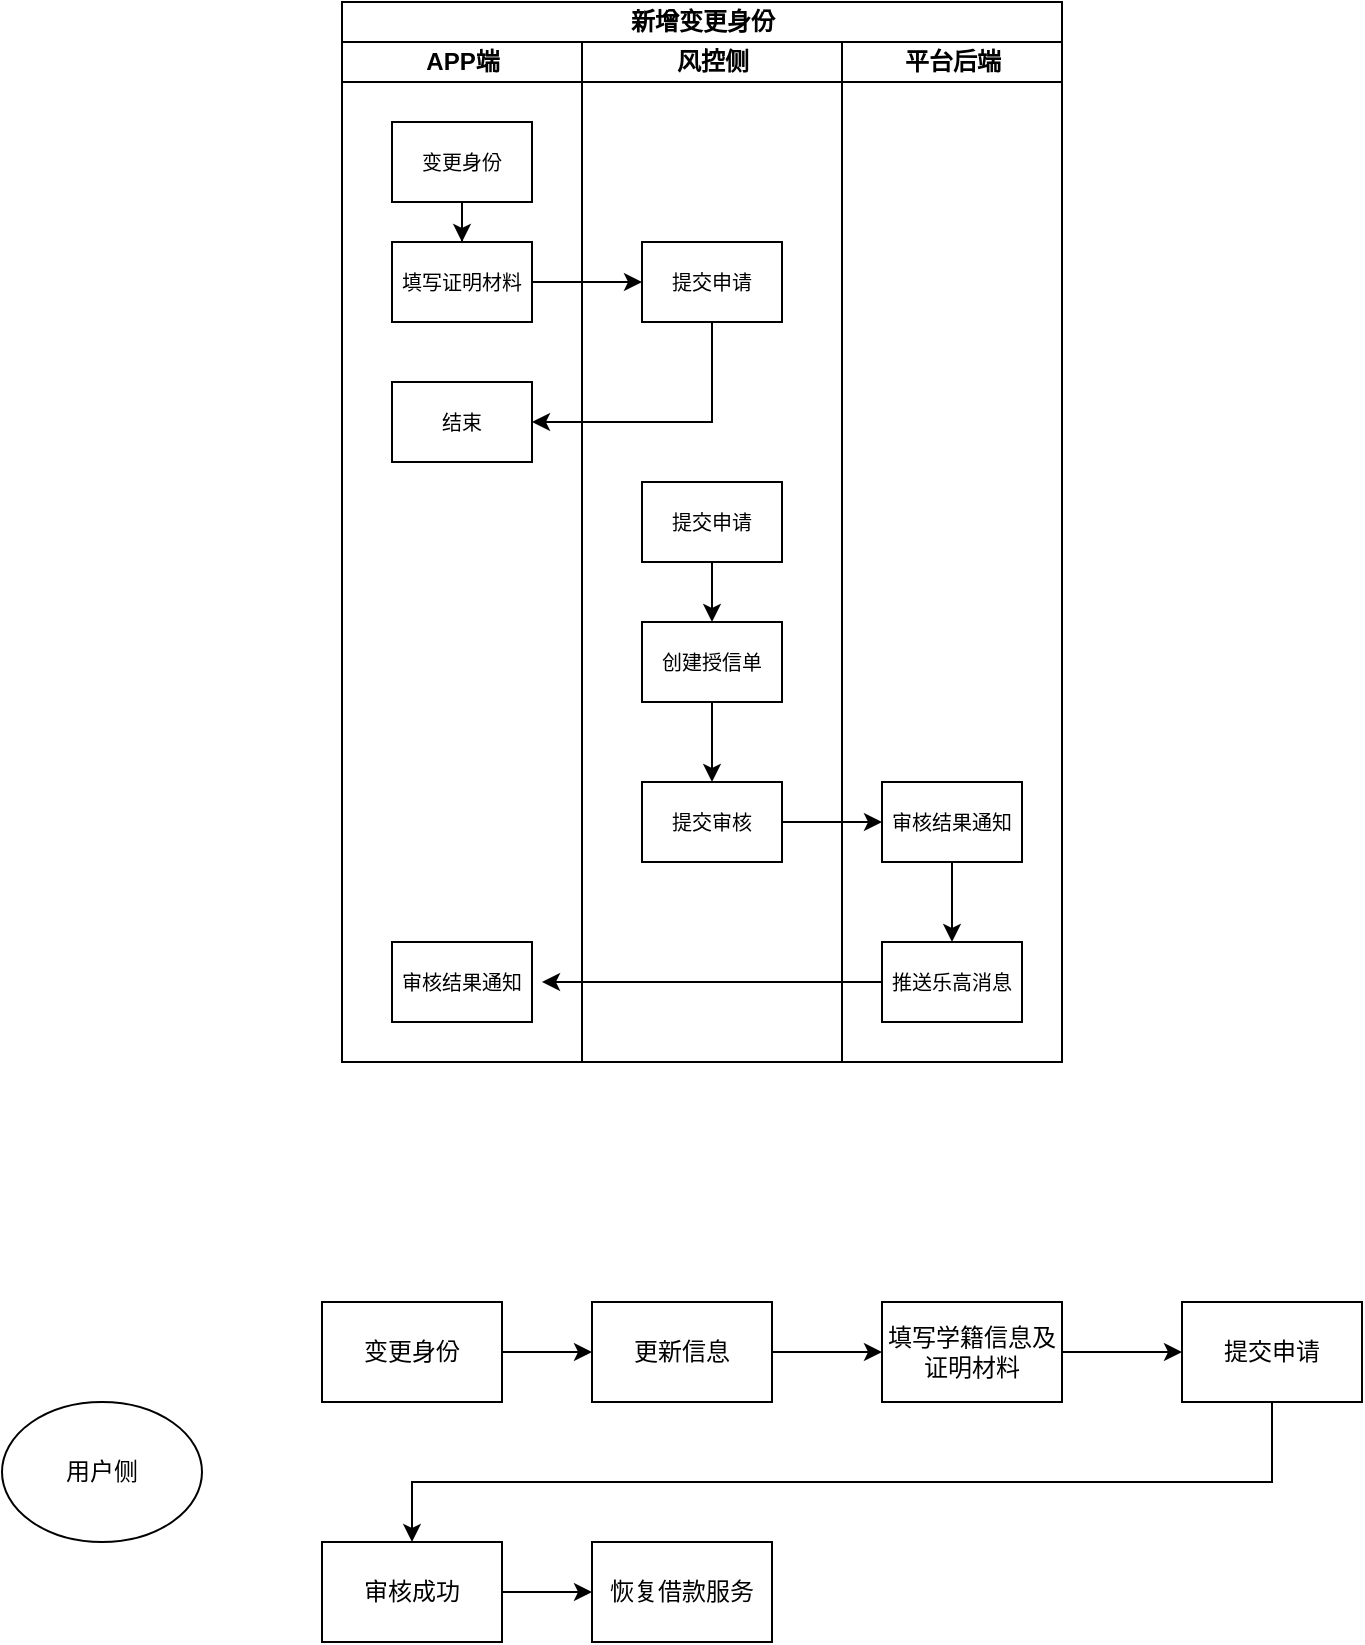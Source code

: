 <mxfile version="14.1.2" type="github">
  <diagram id="W_Dj9nNZkwWLm2G_5nTP" name="Page-1">
    <mxGraphModel dx="972" dy="527" grid="1" gridSize="10" guides="1" tooltips="1" connect="1" arrows="1" fold="1" page="1" pageScale="1" pageWidth="827" pageHeight="1169" math="0" shadow="0">
      <root>
        <mxCell id="0" />
        <mxCell id="1" parent="0" />
        <mxCell id="OQnmP0kCRPwSxv2MxFwa-1" value="新增变更身份" style="swimlane;html=1;childLayout=stackLayout;resizeParent=1;resizeParentMax=0;startSize=20;" vertex="1" parent="1">
          <mxGeometry x="250" y="150" width="360" height="530" as="geometry" />
        </mxCell>
        <mxCell id="OQnmP0kCRPwSxv2MxFwa-2" value="APP端" style="swimlane;html=1;startSize=20;" vertex="1" parent="OQnmP0kCRPwSxv2MxFwa-1">
          <mxGeometry y="20" width="120" height="510" as="geometry" />
        </mxCell>
        <mxCell id="OQnmP0kCRPwSxv2MxFwa-24" style="edgeStyle=orthogonalEdgeStyle;rounded=0;orthogonalLoop=1;jettySize=auto;html=1;entryX=0.5;entryY=0;entryDx=0;entryDy=0;" edge="1" parent="OQnmP0kCRPwSxv2MxFwa-2" source="OQnmP0kCRPwSxv2MxFwa-21" target="OQnmP0kCRPwSxv2MxFwa-29">
          <mxGeometry relative="1" as="geometry">
            <mxPoint x="60" y="120.0" as="targetPoint" />
          </mxGeometry>
        </mxCell>
        <mxCell id="OQnmP0kCRPwSxv2MxFwa-21" value="&lt;font style=&quot;font-size: 10px&quot;&gt;变更身份&lt;/font&gt;" style="rounded=0;whiteSpace=wrap;html=1;" vertex="1" parent="OQnmP0kCRPwSxv2MxFwa-2">
          <mxGeometry x="25" y="40" width="70" height="40" as="geometry" />
        </mxCell>
        <mxCell id="OQnmP0kCRPwSxv2MxFwa-29" value="&lt;font style=&quot;font-size: 10px&quot;&gt;填写证明材料&lt;/font&gt;" style="rounded=0;whiteSpace=wrap;html=1;" vertex="1" parent="OQnmP0kCRPwSxv2MxFwa-2">
          <mxGeometry x="25" y="100" width="70" height="40" as="geometry" />
        </mxCell>
        <mxCell id="OQnmP0kCRPwSxv2MxFwa-37" value="&lt;font style=&quot;font-size: 10px&quot;&gt;审核结果通知&lt;/font&gt;" style="rounded=0;whiteSpace=wrap;html=1;" vertex="1" parent="OQnmP0kCRPwSxv2MxFwa-2">
          <mxGeometry x="25" y="450" width="70" height="40" as="geometry" />
        </mxCell>
        <mxCell id="OQnmP0kCRPwSxv2MxFwa-55" value="&lt;font style=&quot;font-size: 10px&quot;&gt;结束&lt;/font&gt;" style="rounded=0;whiteSpace=wrap;html=1;" vertex="1" parent="OQnmP0kCRPwSxv2MxFwa-2">
          <mxGeometry x="25" y="170" width="70" height="40" as="geometry" />
        </mxCell>
        <mxCell id="OQnmP0kCRPwSxv2MxFwa-39" style="edgeStyle=orthogonalEdgeStyle;rounded=0;orthogonalLoop=1;jettySize=auto;html=1;entryX=0;entryY=0.5;entryDx=0;entryDy=0;" edge="1" parent="OQnmP0kCRPwSxv2MxFwa-1" source="OQnmP0kCRPwSxv2MxFwa-34" target="OQnmP0kCRPwSxv2MxFwa-36">
          <mxGeometry relative="1" as="geometry" />
        </mxCell>
        <mxCell id="OQnmP0kCRPwSxv2MxFwa-3" value="风控侧" style="swimlane;html=1;startSize=20;" vertex="1" parent="OQnmP0kCRPwSxv2MxFwa-1">
          <mxGeometry x="120" y="20" width="130" height="510" as="geometry" />
        </mxCell>
        <mxCell id="OQnmP0kCRPwSxv2MxFwa-33" style="edgeStyle=orthogonalEdgeStyle;rounded=0;orthogonalLoop=1;jettySize=auto;html=1;entryX=0.5;entryY=0;entryDx=0;entryDy=0;" edge="1" parent="OQnmP0kCRPwSxv2MxFwa-3" source="OQnmP0kCRPwSxv2MxFwa-30" target="OQnmP0kCRPwSxv2MxFwa-32">
          <mxGeometry relative="1" as="geometry" />
        </mxCell>
        <mxCell id="OQnmP0kCRPwSxv2MxFwa-30" value="&lt;font style=&quot;font-size: 10px&quot;&gt;提交申请&lt;/font&gt;" style="rounded=0;whiteSpace=wrap;html=1;" vertex="1" parent="OQnmP0kCRPwSxv2MxFwa-3">
          <mxGeometry x="30" y="220" width="70" height="40" as="geometry" />
        </mxCell>
        <mxCell id="OQnmP0kCRPwSxv2MxFwa-35" style="edgeStyle=orthogonalEdgeStyle;rounded=0;orthogonalLoop=1;jettySize=auto;html=1;entryX=0.5;entryY=0;entryDx=0;entryDy=0;" edge="1" parent="OQnmP0kCRPwSxv2MxFwa-3" source="OQnmP0kCRPwSxv2MxFwa-32" target="OQnmP0kCRPwSxv2MxFwa-34">
          <mxGeometry relative="1" as="geometry" />
        </mxCell>
        <mxCell id="OQnmP0kCRPwSxv2MxFwa-32" value="&lt;font style=&quot;font-size: 10px&quot;&gt;创建授信单&lt;/font&gt;" style="rounded=0;whiteSpace=wrap;html=1;" vertex="1" parent="OQnmP0kCRPwSxv2MxFwa-3">
          <mxGeometry x="30" y="290" width="70" height="40" as="geometry" />
        </mxCell>
        <mxCell id="OQnmP0kCRPwSxv2MxFwa-34" value="&lt;font style=&quot;font-size: 10px&quot;&gt;提交审核&lt;/font&gt;" style="rounded=0;whiteSpace=wrap;html=1;" vertex="1" parent="OQnmP0kCRPwSxv2MxFwa-3">
          <mxGeometry x="30" y="370" width="70" height="40" as="geometry" />
        </mxCell>
        <mxCell id="OQnmP0kCRPwSxv2MxFwa-44" value="&lt;font style=&quot;font-size: 10px&quot;&gt;提交申请&lt;/font&gt;" style="rounded=0;whiteSpace=wrap;html=1;" vertex="1" parent="OQnmP0kCRPwSxv2MxFwa-3">
          <mxGeometry x="30" y="100" width="70" height="40" as="geometry" />
        </mxCell>
        <mxCell id="OQnmP0kCRPwSxv2MxFwa-4" value="平台后端" style="swimlane;html=1;startSize=20;strokeWidth=1;" vertex="1" parent="OQnmP0kCRPwSxv2MxFwa-1">
          <mxGeometry x="250" y="20" width="110" height="510" as="geometry" />
        </mxCell>
        <mxCell id="OQnmP0kCRPwSxv2MxFwa-48" style="edgeStyle=orthogonalEdgeStyle;rounded=0;orthogonalLoop=1;jettySize=auto;html=1;entryX=0.5;entryY=0;entryDx=0;entryDy=0;" edge="1" parent="OQnmP0kCRPwSxv2MxFwa-4" source="OQnmP0kCRPwSxv2MxFwa-36" target="OQnmP0kCRPwSxv2MxFwa-42">
          <mxGeometry relative="1" as="geometry" />
        </mxCell>
        <mxCell id="OQnmP0kCRPwSxv2MxFwa-36" value="&lt;font style=&quot;font-size: 10px&quot;&gt;审核结果通知&lt;/font&gt;" style="rounded=0;whiteSpace=wrap;html=1;" vertex="1" parent="OQnmP0kCRPwSxv2MxFwa-4">
          <mxGeometry x="20" y="370" width="70" height="40" as="geometry" />
        </mxCell>
        <mxCell id="OQnmP0kCRPwSxv2MxFwa-42" value="&lt;font style=&quot;font-size: 10px&quot;&gt;推送乐高消息&lt;/font&gt;" style="rounded=0;whiteSpace=wrap;html=1;" vertex="1" parent="OQnmP0kCRPwSxv2MxFwa-4">
          <mxGeometry x="20" y="450" width="70" height="40" as="geometry" />
        </mxCell>
        <mxCell id="OQnmP0kCRPwSxv2MxFwa-47" style="edgeStyle=orthogonalEdgeStyle;rounded=0;orthogonalLoop=1;jettySize=auto;html=1;entryX=0;entryY=0.5;entryDx=0;entryDy=0;" edge="1" parent="OQnmP0kCRPwSxv2MxFwa-1" source="OQnmP0kCRPwSxv2MxFwa-29" target="OQnmP0kCRPwSxv2MxFwa-44">
          <mxGeometry relative="1" as="geometry" />
        </mxCell>
        <mxCell id="OQnmP0kCRPwSxv2MxFwa-56" style="edgeStyle=orthogonalEdgeStyle;rounded=0;orthogonalLoop=1;jettySize=auto;html=1;entryX=1;entryY=0.5;entryDx=0;entryDy=0;" edge="1" parent="OQnmP0kCRPwSxv2MxFwa-1" source="OQnmP0kCRPwSxv2MxFwa-44" target="OQnmP0kCRPwSxv2MxFwa-55">
          <mxGeometry relative="1" as="geometry">
            <Array as="points">
              <mxPoint x="185" y="210" />
            </Array>
          </mxGeometry>
        </mxCell>
        <mxCell id="OQnmP0kCRPwSxv2MxFwa-6" value="用户侧" style="ellipse;whiteSpace=wrap;html=1;" vertex="1" parent="1">
          <mxGeometry x="80" y="850" width="100" height="70" as="geometry" />
        </mxCell>
        <mxCell id="OQnmP0kCRPwSxv2MxFwa-10" style="edgeStyle=orthogonalEdgeStyle;rounded=0;orthogonalLoop=1;jettySize=auto;html=1;exitX=1;exitY=0.5;exitDx=0;exitDy=0;" edge="1" parent="1" source="OQnmP0kCRPwSxv2MxFwa-7" target="OQnmP0kCRPwSxv2MxFwa-9">
          <mxGeometry relative="1" as="geometry" />
        </mxCell>
        <mxCell id="OQnmP0kCRPwSxv2MxFwa-7" value="变更身份" style="rounded=0;whiteSpace=wrap;html=1;" vertex="1" parent="1">
          <mxGeometry x="240" y="800" width="90" height="50" as="geometry" />
        </mxCell>
        <mxCell id="OQnmP0kCRPwSxv2MxFwa-12" style="edgeStyle=orthogonalEdgeStyle;rounded=0;orthogonalLoop=1;jettySize=auto;html=1;entryX=0;entryY=0.5;entryDx=0;entryDy=0;" edge="1" parent="1" source="OQnmP0kCRPwSxv2MxFwa-9" target="OQnmP0kCRPwSxv2MxFwa-11">
          <mxGeometry relative="1" as="geometry" />
        </mxCell>
        <mxCell id="OQnmP0kCRPwSxv2MxFwa-9" value="更新信息" style="rounded=0;whiteSpace=wrap;html=1;" vertex="1" parent="1">
          <mxGeometry x="375" y="800" width="90" height="50" as="geometry" />
        </mxCell>
        <mxCell id="OQnmP0kCRPwSxv2MxFwa-14" style="edgeStyle=orthogonalEdgeStyle;rounded=0;orthogonalLoop=1;jettySize=auto;html=1;entryX=0;entryY=0.5;entryDx=0;entryDy=0;" edge="1" parent="1" source="OQnmP0kCRPwSxv2MxFwa-11" target="OQnmP0kCRPwSxv2MxFwa-13">
          <mxGeometry relative="1" as="geometry" />
        </mxCell>
        <mxCell id="OQnmP0kCRPwSxv2MxFwa-11" value="填写学籍信息及证明材料" style="rounded=0;whiteSpace=wrap;html=1;" vertex="1" parent="1">
          <mxGeometry x="520" y="800" width="90" height="50" as="geometry" />
        </mxCell>
        <mxCell id="OQnmP0kCRPwSxv2MxFwa-16" style="edgeStyle=orthogonalEdgeStyle;rounded=0;orthogonalLoop=1;jettySize=auto;html=1;" edge="1" parent="1" source="OQnmP0kCRPwSxv2MxFwa-13" target="OQnmP0kCRPwSxv2MxFwa-15">
          <mxGeometry relative="1" as="geometry">
            <Array as="points">
              <mxPoint x="715" y="890" />
              <mxPoint x="285" y="890" />
            </Array>
          </mxGeometry>
        </mxCell>
        <mxCell id="OQnmP0kCRPwSxv2MxFwa-13" value="提交申请" style="rounded=0;whiteSpace=wrap;html=1;" vertex="1" parent="1">
          <mxGeometry x="670" y="800" width="90" height="50" as="geometry" />
        </mxCell>
        <mxCell id="OQnmP0kCRPwSxv2MxFwa-18" style="edgeStyle=orthogonalEdgeStyle;rounded=0;orthogonalLoop=1;jettySize=auto;html=1;entryX=0;entryY=0.5;entryDx=0;entryDy=0;" edge="1" parent="1" source="OQnmP0kCRPwSxv2MxFwa-15" target="OQnmP0kCRPwSxv2MxFwa-17">
          <mxGeometry relative="1" as="geometry">
            <mxPoint x="370" y="945" as="targetPoint" />
          </mxGeometry>
        </mxCell>
        <mxCell id="OQnmP0kCRPwSxv2MxFwa-15" value="审核成功" style="rounded=0;whiteSpace=wrap;html=1;" vertex="1" parent="1">
          <mxGeometry x="240" y="920" width="90" height="50" as="geometry" />
        </mxCell>
        <mxCell id="OQnmP0kCRPwSxv2MxFwa-17" value="恢复借款服务" style="rounded=0;whiteSpace=wrap;html=1;" vertex="1" parent="1">
          <mxGeometry x="375" y="920" width="90" height="50" as="geometry" />
        </mxCell>
        <mxCell id="OQnmP0kCRPwSxv2MxFwa-49" style="edgeStyle=orthogonalEdgeStyle;rounded=0;orthogonalLoop=1;jettySize=auto;html=1;" edge="1" parent="1" source="OQnmP0kCRPwSxv2MxFwa-42">
          <mxGeometry relative="1" as="geometry">
            <mxPoint x="350" y="640" as="targetPoint" />
          </mxGeometry>
        </mxCell>
      </root>
    </mxGraphModel>
  </diagram>
</mxfile>
